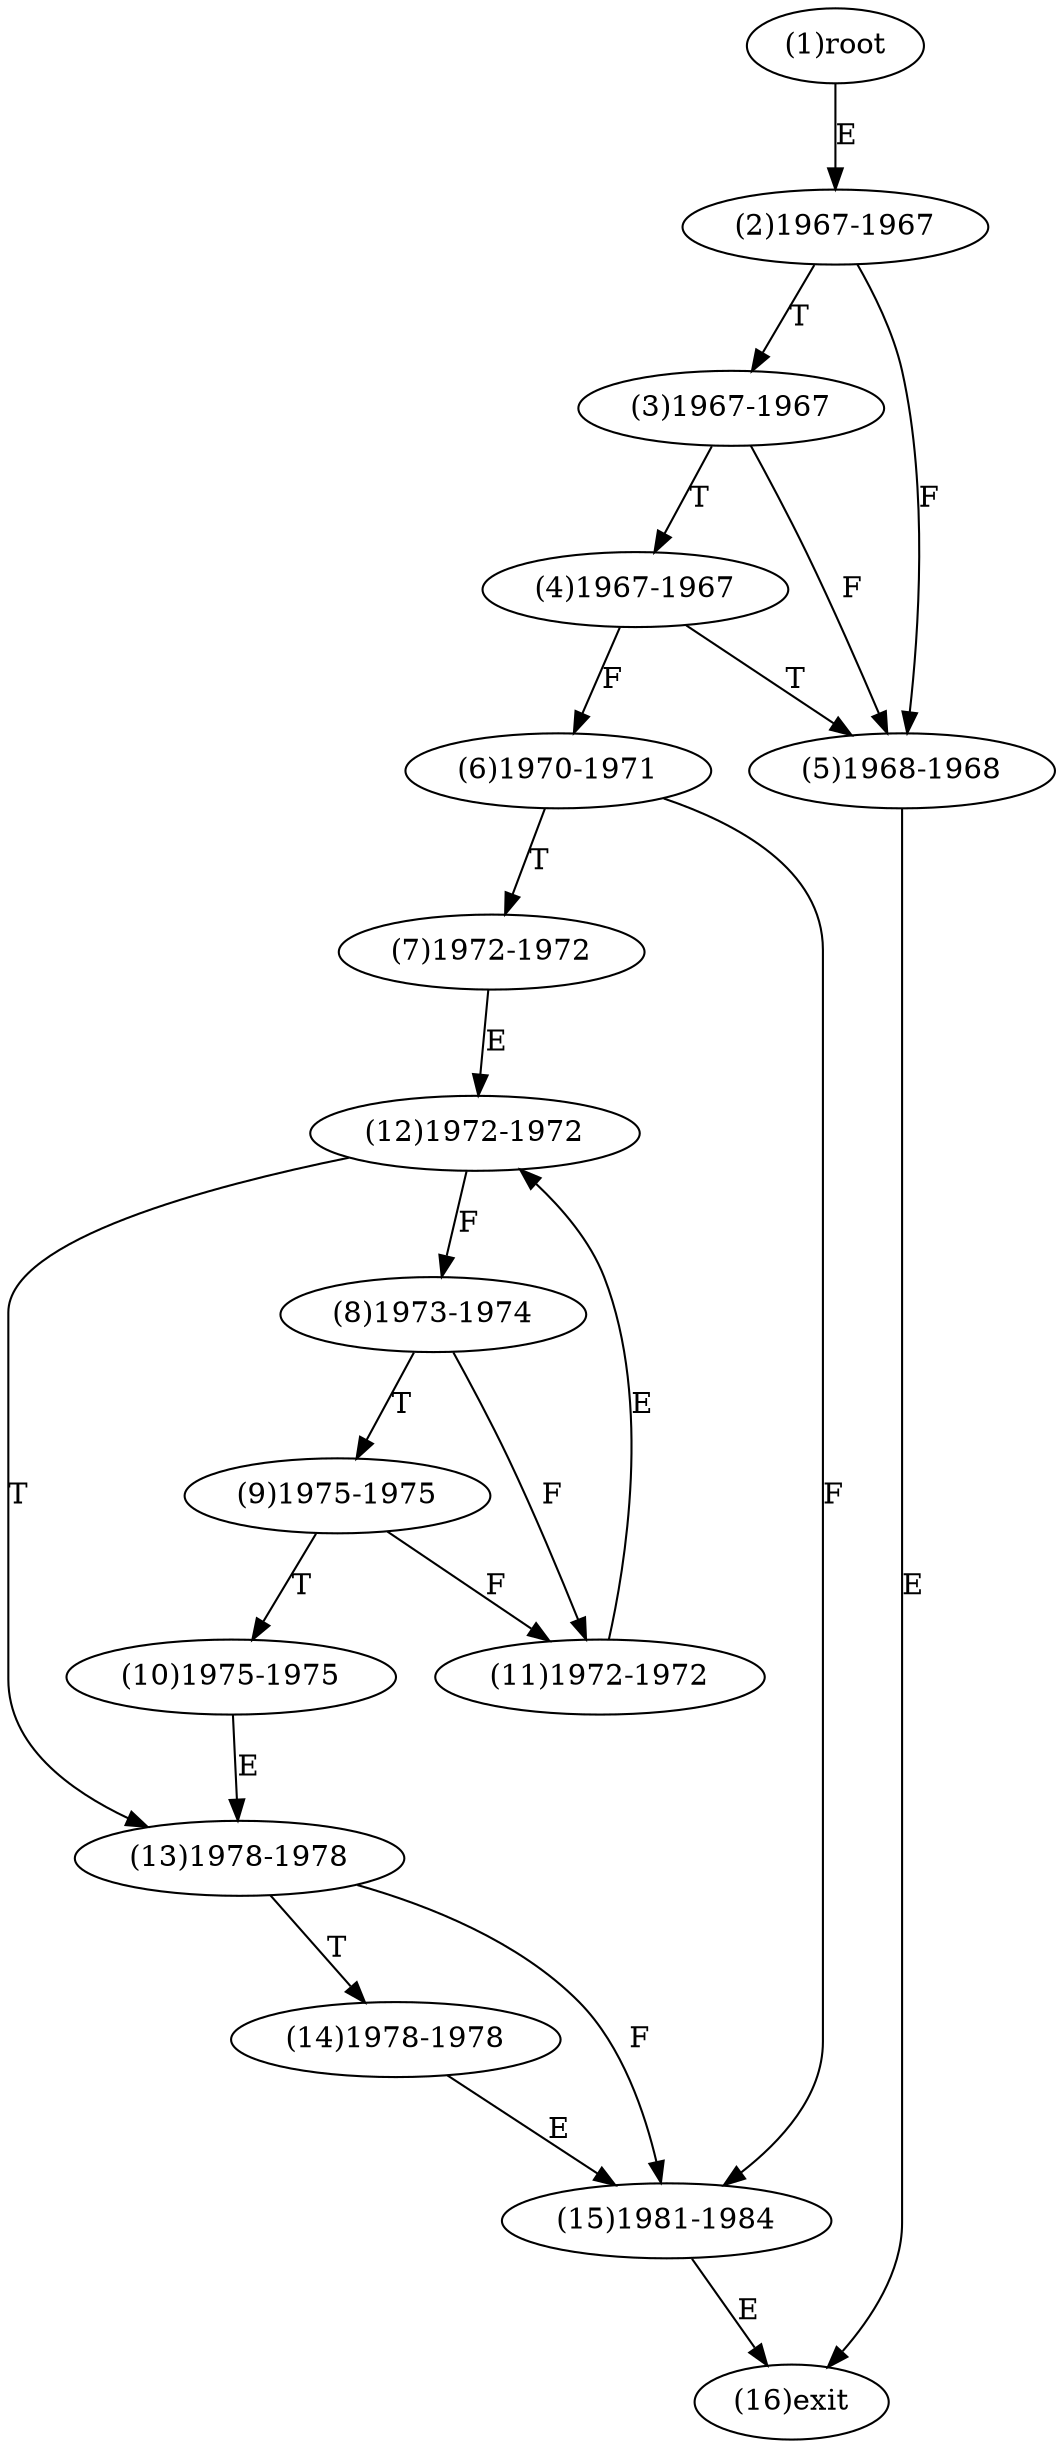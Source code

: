 digraph "" { 
1[ label="(1)root"];
2[ label="(2)1967-1967"];
3[ label="(3)1967-1967"];
4[ label="(4)1967-1967"];
5[ label="(5)1968-1968"];
6[ label="(6)1970-1971"];
7[ label="(7)1972-1972"];
8[ label="(8)1973-1974"];
9[ label="(9)1975-1975"];
10[ label="(10)1975-1975"];
11[ label="(11)1972-1972"];
12[ label="(12)1972-1972"];
13[ label="(13)1978-1978"];
14[ label="(14)1978-1978"];
15[ label="(15)1981-1984"];
16[ label="(16)exit"];
1->2[ label="E"];
2->5[ label="F"];
2->3[ label="T"];
3->5[ label="F"];
3->4[ label="T"];
4->6[ label="F"];
4->5[ label="T"];
5->16[ label="E"];
6->15[ label="F"];
6->7[ label="T"];
7->12[ label="E"];
8->11[ label="F"];
8->9[ label="T"];
9->11[ label="F"];
9->10[ label="T"];
10->13[ label="E"];
11->12[ label="E"];
12->8[ label="F"];
12->13[ label="T"];
13->15[ label="F"];
13->14[ label="T"];
14->15[ label="E"];
15->16[ label="E"];
}